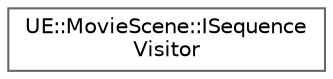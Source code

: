 digraph "Graphical Class Hierarchy"
{
 // INTERACTIVE_SVG=YES
 // LATEX_PDF_SIZE
  bgcolor="transparent";
  edge [fontname=Helvetica,fontsize=10,labelfontname=Helvetica,labelfontsize=10];
  node [fontname=Helvetica,fontsize=10,shape=box,height=0.2,width=0.4];
  rankdir="LR";
  Node0 [id="Node000000",label="UE::MovieScene::ISequence\lVisitor",height=0.2,width=0.4,color="grey40", fillcolor="white", style="filled",URL="$db/de4/structUE_1_1MovieScene_1_1ISequenceVisitor.html",tooltip=" "];
}
